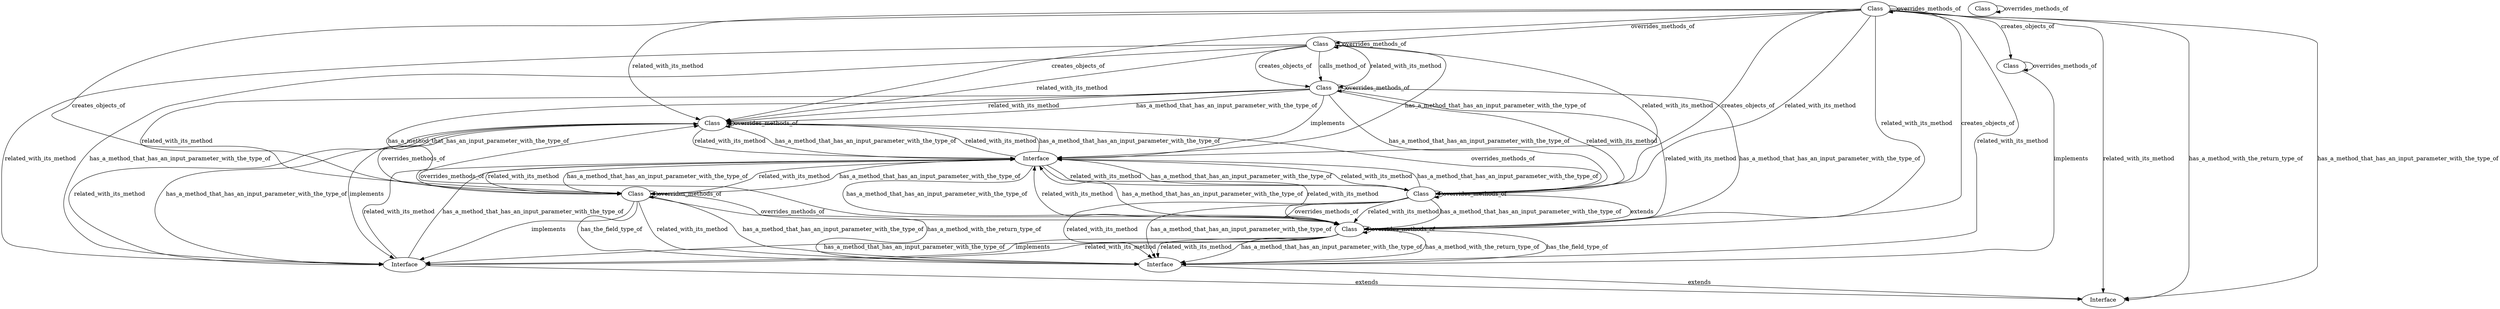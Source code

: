 // Subdue 5.2.2 graph in dot format

digraph SubdueGraph {
  1 [label="Class",color=black,fontcolor=black];
  2 [label="Class",color=black,fontcolor=black];
  3 [label="Interface",color=black,fontcolor=black];
  4 [label="Interface",color=black,fontcolor=black];
  5 [label="Class",color=black,fontcolor=black];
  6 [label="Class",color=black,fontcolor=black];
  7 [label="Class",color=black,fontcolor=black];
  8 [label="Class",color=black,fontcolor=black];
  9 [label="Class",color=black,fontcolor=black];
  10 [label="Class",color=black,fontcolor=black];
  11 [label="Class",color=black,fontcolor=black];
  12 [label="Interface",color=black,fontcolor=black];
  13 [label="Interface",color=black,fontcolor=black];
  1 -> 12 [label="implements",color=black,fontcolor=black];
  2 -> 4 [label="implements",color=black,fontcolor=black];
  3 -> 13 [label="extends",color=black,fontcolor=black];
  6 -> 3 [label="implements",color=black,fontcolor=black];
  7 -> 12 [label="implements",color=black,fontcolor=black];
  10 -> 7 [label="extends",color=black,fontcolor=black];
  11 -> 12 [label="implements",color=black,fontcolor=black];
  12 -> 13 [label="extends",color=black,fontcolor=black];
  1 -> 1 [label="overrides_methods_of",color=black,fontcolor=black];
  1 -> 12 [label="related_with_its_method",color=black,fontcolor=black];
  1 -> 12 [label="has_a_method_that_has_an_input_parameter_with_the_type_of",color=black,fontcolor=black];
  1 -> 4 [label="related_with_its_method",color=black,fontcolor=black];
  1 -> 4 [label="has_a_method_that_has_an_input_parameter_with_the_type_of",color=black,fontcolor=black];
  2 -> 2 [label="overrides_methods_of",color=black,fontcolor=black];
  2 -> 10 [label="related_with_its_method",color=black,fontcolor=black];
  2 -> 10 [label="has_a_method_that_has_an_input_parameter_with_the_type_of",color=black,fontcolor=black];
  2 -> 11 [label="related_with_its_method",color=black,fontcolor=black];
  2 -> 11 [label="has_a_method_that_has_an_input_parameter_with_the_type_of",color=black,fontcolor=black];
  2 -> 7 [label="related_with_its_method",color=black,fontcolor=black];
  2 -> 7 [label="has_a_method_that_has_an_input_parameter_with_the_type_of",color=black,fontcolor=black];
  2 -> 1 [label="related_with_its_method",color=black,fontcolor=black];
  2 -> 1 [label="has_a_method_that_has_an_input_parameter_with_the_type_of",color=black,fontcolor=black];
  4 -> 10 [label="related_with_its_method",color=black,fontcolor=black];
  4 -> 10 [label="has_a_method_that_has_an_input_parameter_with_the_type_of",color=black,fontcolor=black];
  4 -> 11 [label="related_with_its_method",color=black,fontcolor=black];
  4 -> 11 [label="has_a_method_that_has_an_input_parameter_with_the_type_of",color=black,fontcolor=black];
  4 -> 7 [label="related_with_its_method",color=black,fontcolor=black];
  4 -> 7 [label="has_a_method_that_has_an_input_parameter_with_the_type_of",color=black,fontcolor=black];
  4 -> 1 [label="related_with_its_method",color=black,fontcolor=black];
  4 -> 1 [label="has_a_method_that_has_an_input_parameter_with_the_type_of",color=black,fontcolor=black];
  5 -> 5 [label="overrides_methods_of",color=black,fontcolor=black];
  5 -> 1 [label="related_with_its_method",color=black,fontcolor=black];
  5 -> 2 [label="related_with_its_method",color=black,fontcolor=black];
  5 -> 2 [label="creates_objects_of",color=black,fontcolor=black];
  5 -> 2 [label="calls_method_of",color=black,fontcolor=black];
  5 -> 12 [label="related_with_its_method",color=black,fontcolor=black];
  5 -> 12 [label="has_a_method_that_has_an_input_parameter_with_the_type_of",color=black,fontcolor=black];
  5 -> 4 [label="related_with_its_method",color=black,fontcolor=black];
  5 -> 4 [label="has_a_method_that_has_an_input_parameter_with_the_type_of",color=black,fontcolor=black];
  6 -> 6 [label="overrides_methods_of",color=black,fontcolor=black];
  7 -> 3 [label="has_the_field_type_of",color=black,fontcolor=black];
  7 -> 3 [label="related_with_its_method",color=black,fontcolor=black];
  7 -> 3 [label="has_a_method_that_has_an_input_parameter_with_the_type_of",color=black,fontcolor=black];
  7 -> 1 [label="overrides_methods_of",color=black,fontcolor=black];
  7 -> 3 [label="has_a_method_with_the_return_type_of",color=black,fontcolor=black];
  7 -> 7 [label="overrides_methods_of",color=black,fontcolor=black];
  7 -> 12 [label="related_with_its_method",color=black,fontcolor=black];
  7 -> 12 [label="has_a_method_that_has_an_input_parameter_with_the_type_of",color=black,fontcolor=black];
  7 -> 4 [label="related_with_its_method",color=black,fontcolor=black];
  7 -> 4 [label="has_a_method_that_has_an_input_parameter_with_the_type_of",color=black,fontcolor=black];
  8 -> 8 [label="overrides_methods_of",color=black,fontcolor=black];
  9 -> 5 [label="overrides_methods_of",color=black,fontcolor=black];
  9 -> 9 [label="overrides_methods_of",color=black,fontcolor=black];
  9 -> 13 [label="related_with_its_method",color=black,fontcolor=black];
  9 -> 13 [label="has_a_method_with_the_return_type_of",color=black,fontcolor=black];
  9 -> 3 [label="related_with_its_method",color=black,fontcolor=black];
  9 -> 6 [label="creates_objects_of",color=black,fontcolor=black];
  9 -> 1 [label="related_with_its_method",color=black,fontcolor=black];
  9 -> 1 [label="creates_objects_of",color=black,fontcolor=black];
  9 -> 7 [label="related_with_its_method",color=black,fontcolor=black];
  9 -> 7 [label="creates_objects_of",color=black,fontcolor=black];
  9 -> 11 [label="creates_objects_of",color=black,fontcolor=black];
  9 -> 10 [label="creates_objects_of",color=black,fontcolor=black];
  9 -> 10 [label="related_with_its_method",color=black,fontcolor=black];
  9 -> 13 [label="has_a_method_that_has_an_input_parameter_with_the_type_of",color=black,fontcolor=black];
  10 -> 7 [label="overrides_methods_of",color=black,fontcolor=black];
  10 -> 3 [label="related_with_its_method",color=black,fontcolor=black];
  10 -> 3 [label="has_a_method_that_has_an_input_parameter_with_the_type_of",color=black,fontcolor=black];
  10 -> 10 [label="overrides_methods_of",color=black,fontcolor=black];
  10 -> 7 [label="related_with_its_method",color=black,fontcolor=black];
  10 -> 7 [label="has_a_method_that_has_an_input_parameter_with_the_type_of",color=black,fontcolor=black];
  10 -> 1 [label="overrides_methods_of",color=black,fontcolor=black];
  10 -> 4 [label="related_with_its_method",color=black,fontcolor=black];
  10 -> 4 [label="has_a_method_that_has_an_input_parameter_with_the_type_of",color=black,fontcolor=black];
  11 -> 3 [label="has_the_field_type_of",color=black,fontcolor=black];
  11 -> 3 [label="related_with_its_method",color=black,fontcolor=black];
  11 -> 3 [label="has_a_method_that_has_an_input_parameter_with_the_type_of",color=black,fontcolor=black];
  11 -> 1 [label="overrides_methods_of",color=black,fontcolor=black];
  11 -> 3 [label="has_a_method_with_the_return_type_of",color=black,fontcolor=black];
  11 -> 7 [label="overrides_methods_of",color=black,fontcolor=black];
  11 -> 11 [label="overrides_methods_of",color=black,fontcolor=black];
  11 -> 4 [label="related_with_its_method",color=black,fontcolor=black];
  11 -> 4 [label="has_a_method_that_has_an_input_parameter_with_the_type_of",color=black,fontcolor=black];
  12 -> 4 [label="related_with_its_method",color=black,fontcolor=black];
  12 -> 4 [label="has_a_method_that_has_an_input_parameter_with_the_type_of",color=black,fontcolor=black];
}
